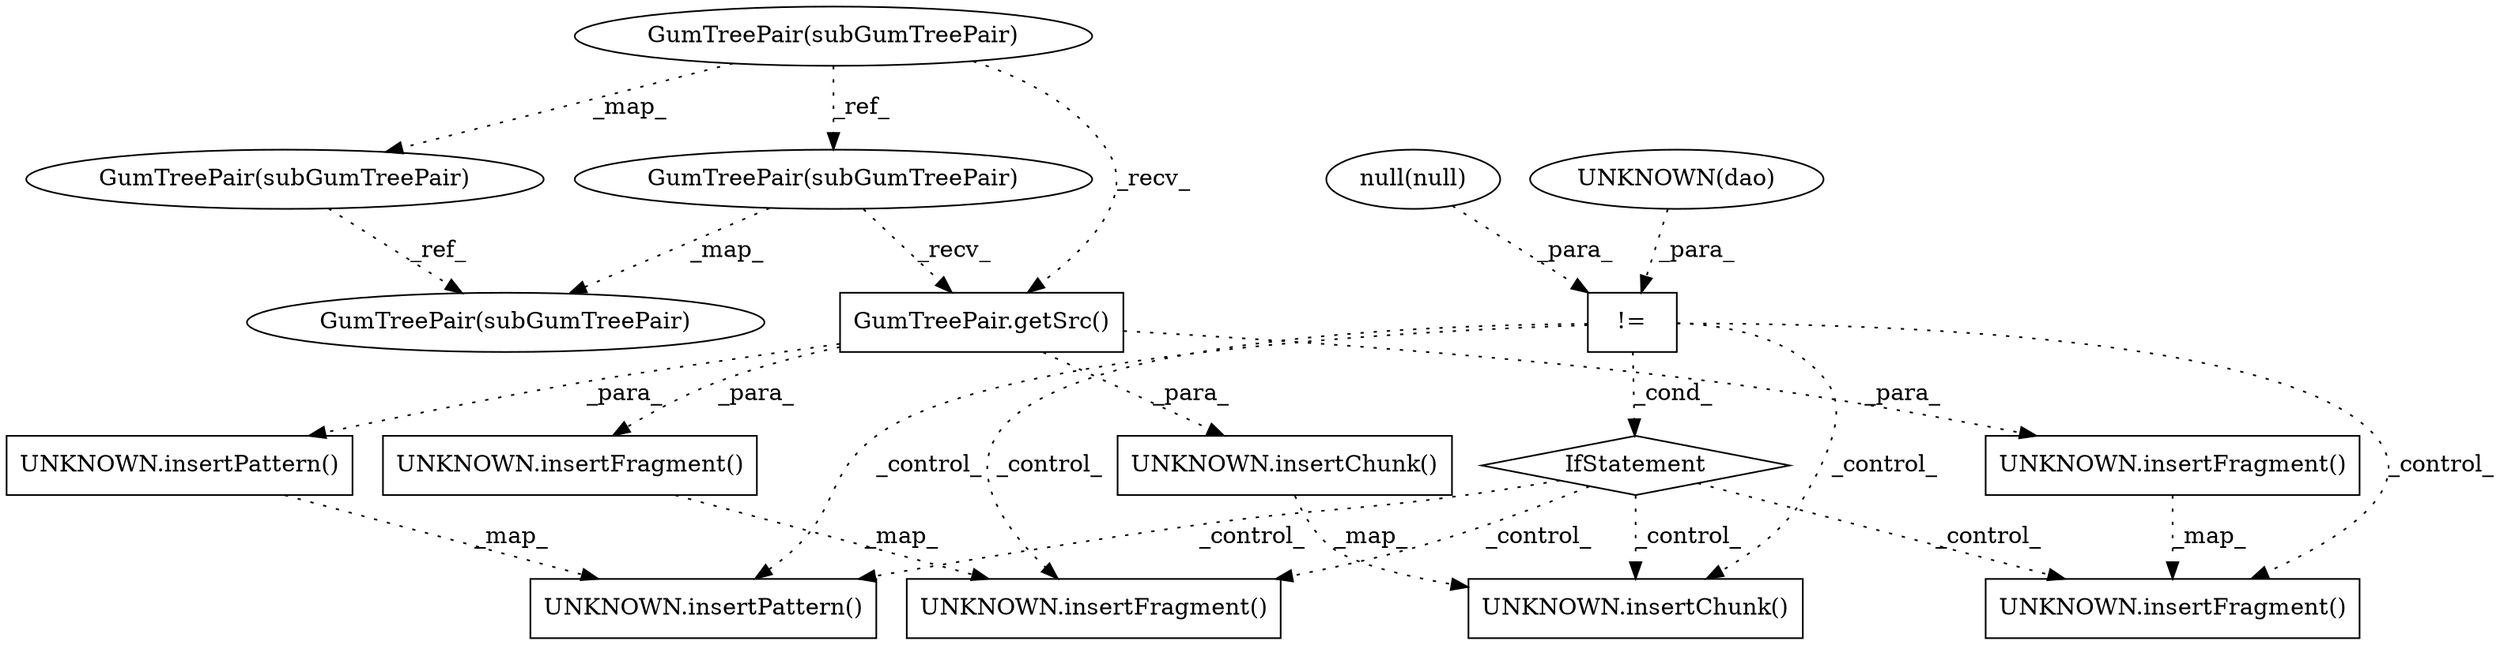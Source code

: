 digraph G {
1 [label="UNKNOWN.insertFragment()" shape=box]
2 [label="GumTreePair(subGumTreePair)" shape=ellipse]
3 [label="null(null)" shape=ellipse]
4 [label="UNKNOWN.insertFragment()" shape=box]
5 [label="!=" shape=box]
6 [label="UNKNOWN.insertChunk()" shape=box]
7 [label="UNKNOWN(dao)" shape=ellipse]
8 [label="GumTreePair(subGumTreePair)" shape=ellipse]
9 [label="IfStatement" shape=diamond]
10 [label="UNKNOWN.insertFragment()" shape=box]
11 [label="GumTreePair(subGumTreePair)" shape=ellipse]
12 [label="GumTreePair(subGumTreePair)" shape=ellipse]
13 [label="UNKNOWN.insertChunk()" shape=box]
14 [label="UNKNOWN.insertPattern()" shape=box]
15 [label="GumTreePair.getSrc()" shape=box]
16 [label="UNKNOWN.insertFragment()" shape=box]
17 [label="UNKNOWN.insertPattern()" shape=box]
9 -> 1 [label="_control_" style=dotted];
5 -> 1 [label="_control_" style=dotted];
16 -> 1 [label="_map_" style=dotted];
15 -> 4 [label="_para_" style=dotted];
7 -> 5 [label="_para_" style=dotted];
3 -> 5 [label="_para_" style=dotted];
15 -> 6 [label="_para_" style=dotted];
11 -> 8 [label="_ref_" style=dotted];
12 -> 8 [label="_map_" style=dotted];
5 -> 9 [label="_cond_" style=dotted];
9 -> 10 [label="_control_" style=dotted];
5 -> 10 [label="_control_" style=dotted];
4 -> 10 [label="_map_" style=dotted];
2 -> 11 [label="_map_" style=dotted];
2 -> 12 [label="_ref_" style=dotted];
9 -> 13 [label="_control_" style=dotted];
5 -> 13 [label="_control_" style=dotted];
6 -> 13 [label="_map_" style=dotted];
9 -> 14 [label="_control_" style=dotted];
5 -> 14 [label="_control_" style=dotted];
17 -> 14 [label="_map_" style=dotted];
12 -> 15 [label="_recv_" style=dotted];
2 -> 15 [label="_recv_" style=dotted];
15 -> 16 [label="_para_" style=dotted];
15 -> 17 [label="_para_" style=dotted];
}